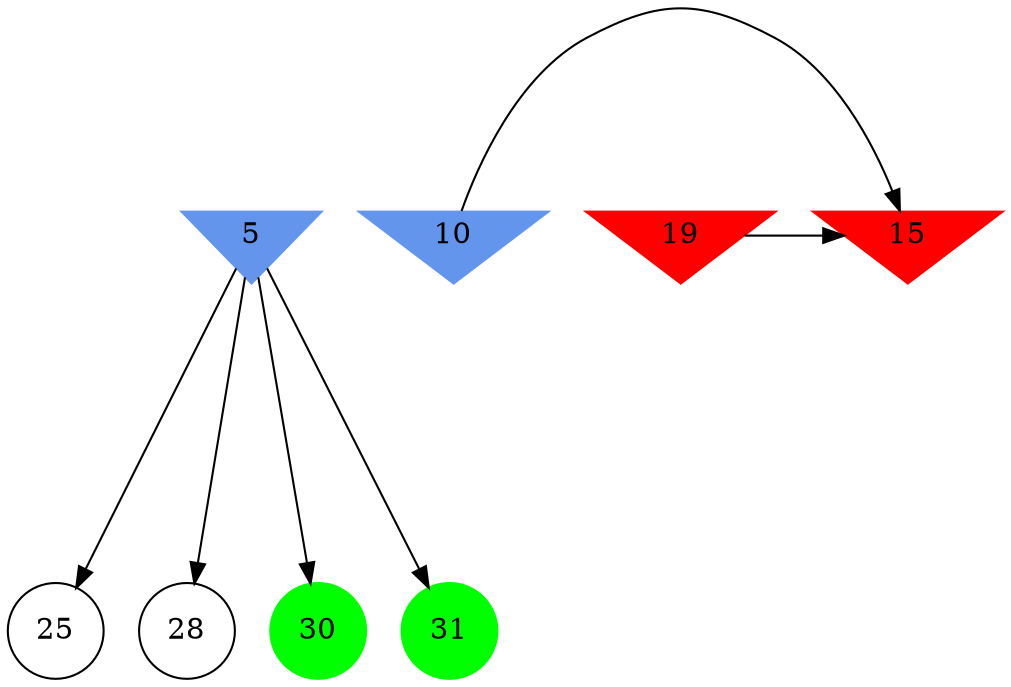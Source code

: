 digraph brain {
	ranksep=2.0;
	5 [shape=invtriangle,style=filled,color=cornflowerblue];
	10 [shape=invtriangle,style=filled,color=cornflowerblue];
	15 [shape=invtriangle,style=filled,color=red];
	19 [shape=invtriangle,style=filled,color=red];
	25 [shape=circle,color=black];
	28 [shape=circle,color=black];
	30 [shape=circle,style=filled,color=green];
	31 [shape=circle,style=filled,color=green];
	5	->	31;
	5	->	30;
	5	->	28;
	5	->	25;
	19	->	15;
	10	->	15;
	{ rank=same; 5; 10; 15; 19; }
	{ rank=same; 25; 28; }
	{ rank=same; 30; 31; }
}
